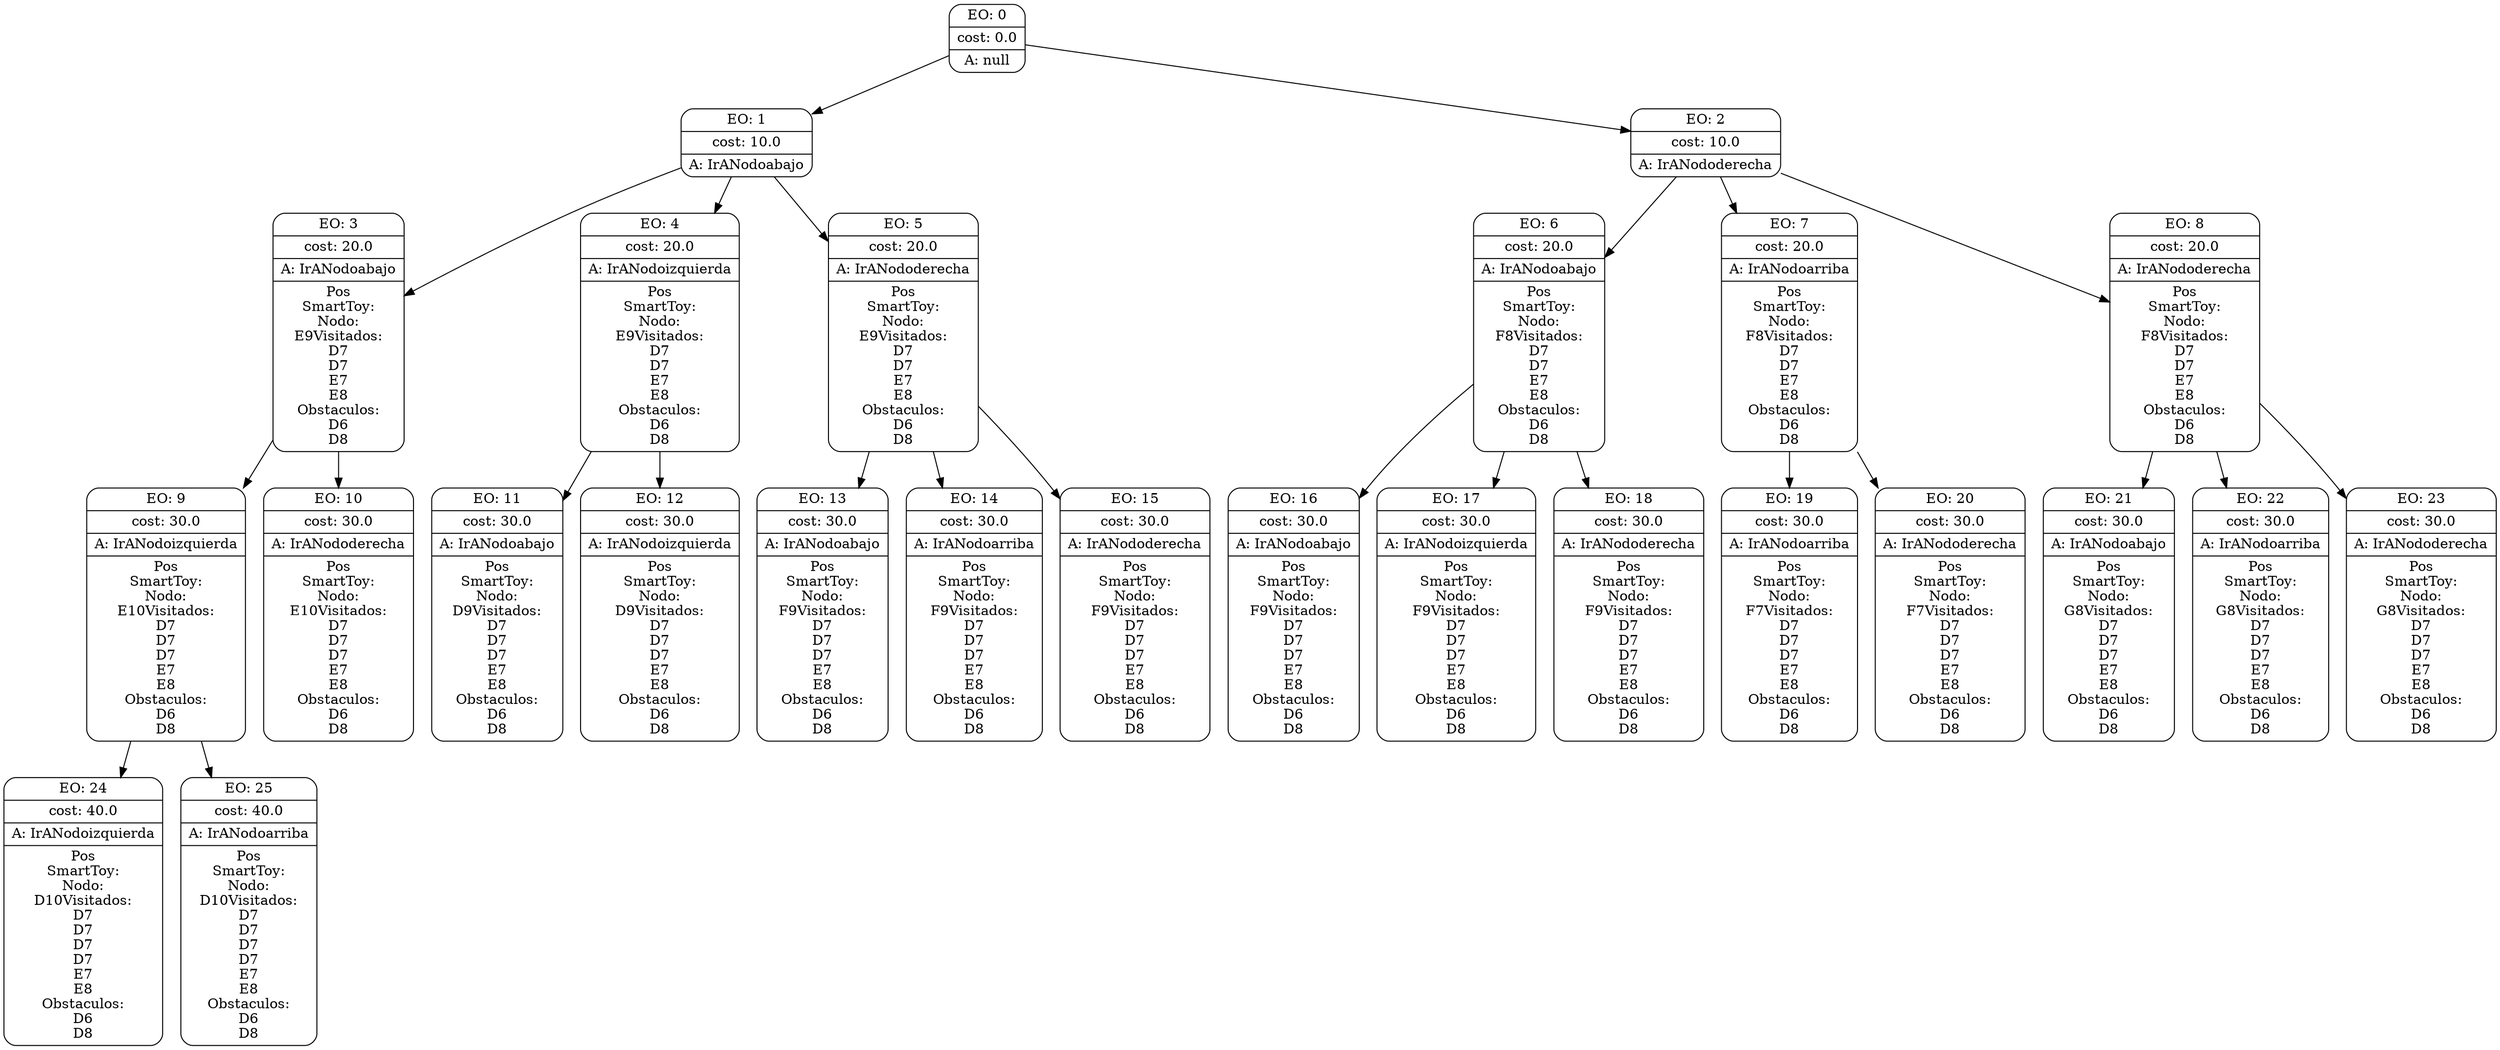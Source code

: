 digraph g {
node [shape = Mrecord];
nodo0[label="{EO: 0|cost: 0.0|A: null}"]
nodo1[label="{EO: 1|cost: 10.0|A: IrANodoabajo
}"]
nodo3[label="{EO: 3|cost: 20.0|A: IrANodoabajo
|
Pos\nSmartToy:\nNodo:\nE9

Visitados:\n
D7\nD7\nE7\nE8\n
Obstaculos:\n
D6\nD8\n

}"]
nodo9[label="{EO: 9|cost: 30.0|A: IrANodoizquierda
|
Pos\nSmartToy:\nNodo:\nE10

Visitados:\n
D7\nD7\nD7\nE7\nE8\n
Obstaculos:\n
D6\nD8\n

}"]
nodo24[label="{EO: 24|cost: 40.0|A: IrANodoizquierda
|
Pos\nSmartToy:\nNodo:\nD10

Visitados:\n
D7\nD7\nD7\nD7\nE7\nE8\n
Obstaculos:\n
D6\nD8\n

}"]

nodo9 -> nodo24;
nodo25[label="{EO: 25|cost: 40.0|A: IrANodoarriba
|
Pos\nSmartToy:\nNodo:\nD10

Visitados:\n
D7\nD7\nD7\nD7\nE7\nE8\n
Obstaculos:\n
D6\nD8\n

}"]

nodo9 -> nodo25;

nodo3 -> nodo9;
nodo10[label="{EO: 10|cost: 30.0|A: IrANododerecha
|
Pos\nSmartToy:\nNodo:\nE10

Visitados:\n
D7\nD7\nD7\nE7\nE8\n
Obstaculos:\n
D6\nD8\n

}"]

nodo3 -> nodo10;

nodo1 -> nodo3;
nodo4[label="{EO: 4|cost: 20.0|A: IrANodoizquierda
|
Pos\nSmartToy:\nNodo:\nE9

Visitados:\n
D7\nD7\nE7\nE8\n
Obstaculos:\n
D6\nD8\n

}"]
nodo11[label="{EO: 11|cost: 30.0|A: IrANodoabajo
|
Pos\nSmartToy:\nNodo:\nD9

Visitados:\n
D7\nD7\nD7\nE7\nE8\n
Obstaculos:\n
D6\nD8\n

}"]

nodo4 -> nodo11;
nodo12[label="{EO: 12|cost: 30.0|A: IrANodoizquierda
|
Pos\nSmartToy:\nNodo:\nD9

Visitados:\n
D7\nD7\nD7\nE7\nE8\n
Obstaculos:\n
D6\nD8\n

}"]

nodo4 -> nodo12;

nodo1 -> nodo4;
nodo5[label="{EO: 5|cost: 20.0|A: IrANododerecha
|
Pos\nSmartToy:\nNodo:\nE9

Visitados:\n
D7\nD7\nE7\nE8\n
Obstaculos:\n
D6\nD8\n

}"]
nodo13[label="{EO: 13|cost: 30.0|A: IrANodoabajo
|
Pos\nSmartToy:\nNodo:\nF9

Visitados:\n
D7\nD7\nD7\nE7\nE8\n
Obstaculos:\n
D6\nD8\n

}"]

nodo5 -> nodo13;
nodo14[label="{EO: 14|cost: 30.0|A: IrANodoarriba
|
Pos\nSmartToy:\nNodo:\nF9

Visitados:\n
D7\nD7\nD7\nE7\nE8\n
Obstaculos:\n
D6\nD8\n

}"]

nodo5 -> nodo14;
nodo15[label="{EO: 15|cost: 30.0|A: IrANododerecha
|
Pos\nSmartToy:\nNodo:\nF9

Visitados:\n
D7\nD7\nD7\nE7\nE8\n
Obstaculos:\n
D6\nD8\n

}"]

nodo5 -> nodo15;

nodo1 -> nodo5;

nodo0 -> nodo1;
nodo2[label="{EO: 2|cost: 10.0|A: IrANododerecha
}"]
nodo6[label="{EO: 6|cost: 20.0|A: IrANodoabajo
|
Pos\nSmartToy:\nNodo:\nF8

Visitados:\n
D7\nD7\nE7\nE8\n
Obstaculos:\n
D6\nD8\n

}"]
nodo16[label="{EO: 16|cost: 30.0|A: IrANodoabajo
|
Pos\nSmartToy:\nNodo:\nF9

Visitados:\n
D7\nD7\nD7\nE7\nE8\n
Obstaculos:\n
D6\nD8\n

}"]

nodo6 -> nodo16;
nodo17[label="{EO: 17|cost: 30.0|A: IrANodoizquierda
|
Pos\nSmartToy:\nNodo:\nF9

Visitados:\n
D7\nD7\nD7\nE7\nE8\n
Obstaculos:\n
D6\nD8\n

}"]

nodo6 -> nodo17;
nodo18[label="{EO: 18|cost: 30.0|A: IrANododerecha
|
Pos\nSmartToy:\nNodo:\nF9

Visitados:\n
D7\nD7\nD7\nE7\nE8\n
Obstaculos:\n
D6\nD8\n

}"]

nodo6 -> nodo18;

nodo2 -> nodo6;
nodo7[label="{EO: 7|cost: 20.0|A: IrANodoarriba
|
Pos\nSmartToy:\nNodo:\nF8

Visitados:\n
D7\nD7\nE7\nE8\n
Obstaculos:\n
D6\nD8\n

}"]
nodo19[label="{EO: 19|cost: 30.0|A: IrANodoarriba
|
Pos\nSmartToy:\nNodo:\nF7

Visitados:\n
D7\nD7\nD7\nE7\nE8\n
Obstaculos:\n
D6\nD8\n

}"]

nodo7 -> nodo19;
nodo20[label="{EO: 20|cost: 30.0|A: IrANododerecha
|
Pos\nSmartToy:\nNodo:\nF7

Visitados:\n
D7\nD7\nD7\nE7\nE8\n
Obstaculos:\n
D6\nD8\n

}"]

nodo7 -> nodo20;

nodo2 -> nodo7;
nodo8[label="{EO: 8|cost: 20.0|A: IrANododerecha
|
Pos\nSmartToy:\nNodo:\nF8

Visitados:\n
D7\nD7\nE7\nE8\n
Obstaculos:\n
D6\nD8\n

}"]
nodo21[label="{EO: 21|cost: 30.0|A: IrANodoabajo
|
Pos\nSmartToy:\nNodo:\nG8

Visitados:\n
D7\nD7\nD7\nE7\nE8\n
Obstaculos:\n
D6\nD8\n

}"]

nodo8 -> nodo21;
nodo22[label="{EO: 22|cost: 30.0|A: IrANodoarriba
|
Pos\nSmartToy:\nNodo:\nG8

Visitados:\n
D7\nD7\nD7\nE7\nE8\n
Obstaculos:\n
D6\nD8\n

}"]

nodo8 -> nodo22;
nodo23[label="{EO: 23|cost: 30.0|A: IrANododerecha
|
Pos\nSmartToy:\nNodo:\nG8

Visitados:\n
D7\nD7\nD7\nE7\nE8\n
Obstaculos:\n
D6\nD8\n

}"]

nodo8 -> nodo23;

nodo2 -> nodo8;

nodo0 -> nodo2;


}